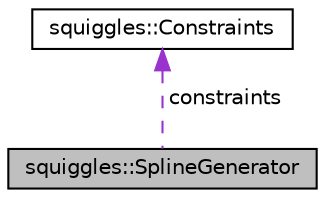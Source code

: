 digraph "squiggles::SplineGenerator"
{
 // LATEX_PDF_SIZE
  edge [fontname="Helvetica",fontsize="10",labelfontname="Helvetica",labelfontsize="10"];
  node [fontname="Helvetica",fontsize="10",shape=record];
  Node1 [label="squiggles::SplineGenerator",height=0.2,width=0.4,color="black", fillcolor="grey75", style="filled", fontcolor="black",tooltip=" "];
  Node2 -> Node1 [dir="back",color="darkorchid3",fontsize="10",style="dashed",label=" constraints" ,fontname="Helvetica"];
  Node2 [label="squiggles::Constraints",height=0.2,width=0.4,color="black", fillcolor="white", style="filled",URL="$structsquiggles_1_1Constraints.html",tooltip=" "];
}
